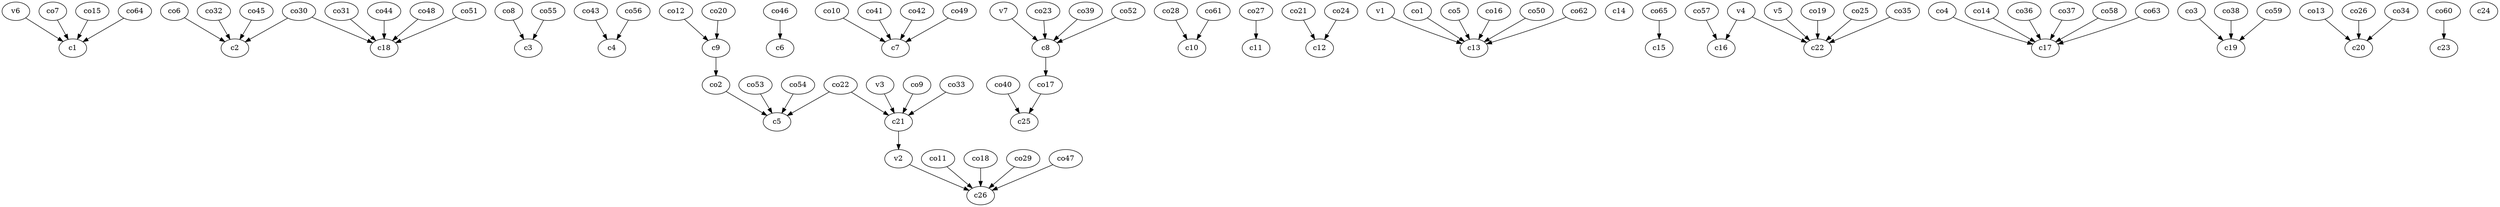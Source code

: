 strict digraph  {
c1;
c2;
c3;
c4;
c5;
c6;
c7;
c8;
c9;
c10;
c11;
c12;
c13;
c14;
c15;
c16;
c17;
c18;
c19;
c20;
c21;
c22;
c23;
c24;
c25;
c26;
v1;
v2;
v3;
v4;
v5;
v6;
v7;
co1;
co2;
co3;
co4;
co5;
co6;
co7;
co8;
co9;
co10;
co11;
co12;
co13;
co14;
co15;
co16;
co17;
co18;
co19;
co20;
co21;
co22;
co23;
co24;
co25;
co26;
co27;
co28;
co29;
co30;
co31;
co32;
co33;
co34;
co35;
co36;
co37;
co38;
co39;
co40;
co41;
co42;
co43;
co44;
co45;
co46;
co47;
co48;
co49;
co50;
co51;
co52;
co53;
co54;
co55;
co56;
co57;
co58;
co59;
co60;
co61;
co62;
co63;
co64;
co65;
c8 -> co17  [weight=1];
c9 -> co2  [weight=1];
c21 -> v2  [weight=1];
v1 -> c13  [weight=1];
v2 -> c26  [weight=1];
v3 -> c21  [weight=1];
v4 -> c16  [weight=1];
v4 -> c22  [weight=1];
v5 -> c22  [weight=1];
v6 -> c1  [weight=1];
v7 -> c8  [weight=1];
co1 -> c13  [weight=1];
co2 -> c5  [weight=1];
co3 -> c19  [weight=1];
co4 -> c17  [weight=1];
co5 -> c13  [weight=1];
co6 -> c2  [weight=1];
co7 -> c1  [weight=1];
co8 -> c3  [weight=1];
co9 -> c21  [weight=1];
co10 -> c7  [weight=1];
co11 -> c26  [weight=1];
co12 -> c9  [weight=1];
co13 -> c20  [weight=1];
co14 -> c17  [weight=1];
co15 -> c1  [weight=1];
co16 -> c13  [weight=1];
co17 -> c25  [weight=1];
co18 -> c26  [weight=1];
co19 -> c22  [weight=1];
co20 -> c9  [weight=1];
co21 -> c12  [weight=1];
co22 -> c21  [weight=1];
co22 -> c5  [weight=1];
co23 -> c8  [weight=1];
co24 -> c12  [weight=1];
co25 -> c22  [weight=1];
co26 -> c20  [weight=1];
co27 -> c11  [weight=1];
co28 -> c10  [weight=1];
co29 -> c26  [weight=1];
co30 -> c2  [weight=1];
co30 -> c18  [weight=1];
co31 -> c18  [weight=1];
co32 -> c2  [weight=1];
co33 -> c21  [weight=1];
co34 -> c20  [weight=1];
co35 -> c22  [weight=1];
co36 -> c17  [weight=1];
co37 -> c17  [weight=1];
co38 -> c19  [weight=1];
co39 -> c8  [weight=1];
co40 -> c25  [weight=1];
co41 -> c7  [weight=1];
co42 -> c7  [weight=1];
co43 -> c4  [weight=1];
co44 -> c18  [weight=1];
co45 -> c2  [weight=1];
co46 -> c6  [weight=1];
co47 -> c26  [weight=1];
co48 -> c18  [weight=1];
co49 -> c7  [weight=1];
co50 -> c13  [weight=1];
co51 -> c18  [weight=1];
co52 -> c8  [weight=1];
co53 -> c5  [weight=1];
co54 -> c5  [weight=1];
co55 -> c3  [weight=1];
co56 -> c4  [weight=1];
co57 -> c16  [weight=1];
co58 -> c17  [weight=1];
co59 -> c19  [weight=1];
co60 -> c23  [weight=1];
co61 -> c10  [weight=1];
co62 -> c13  [weight=1];
co63 -> c17  [weight=1];
co64 -> c1  [weight=1];
co65 -> c15  [weight=1];
}
